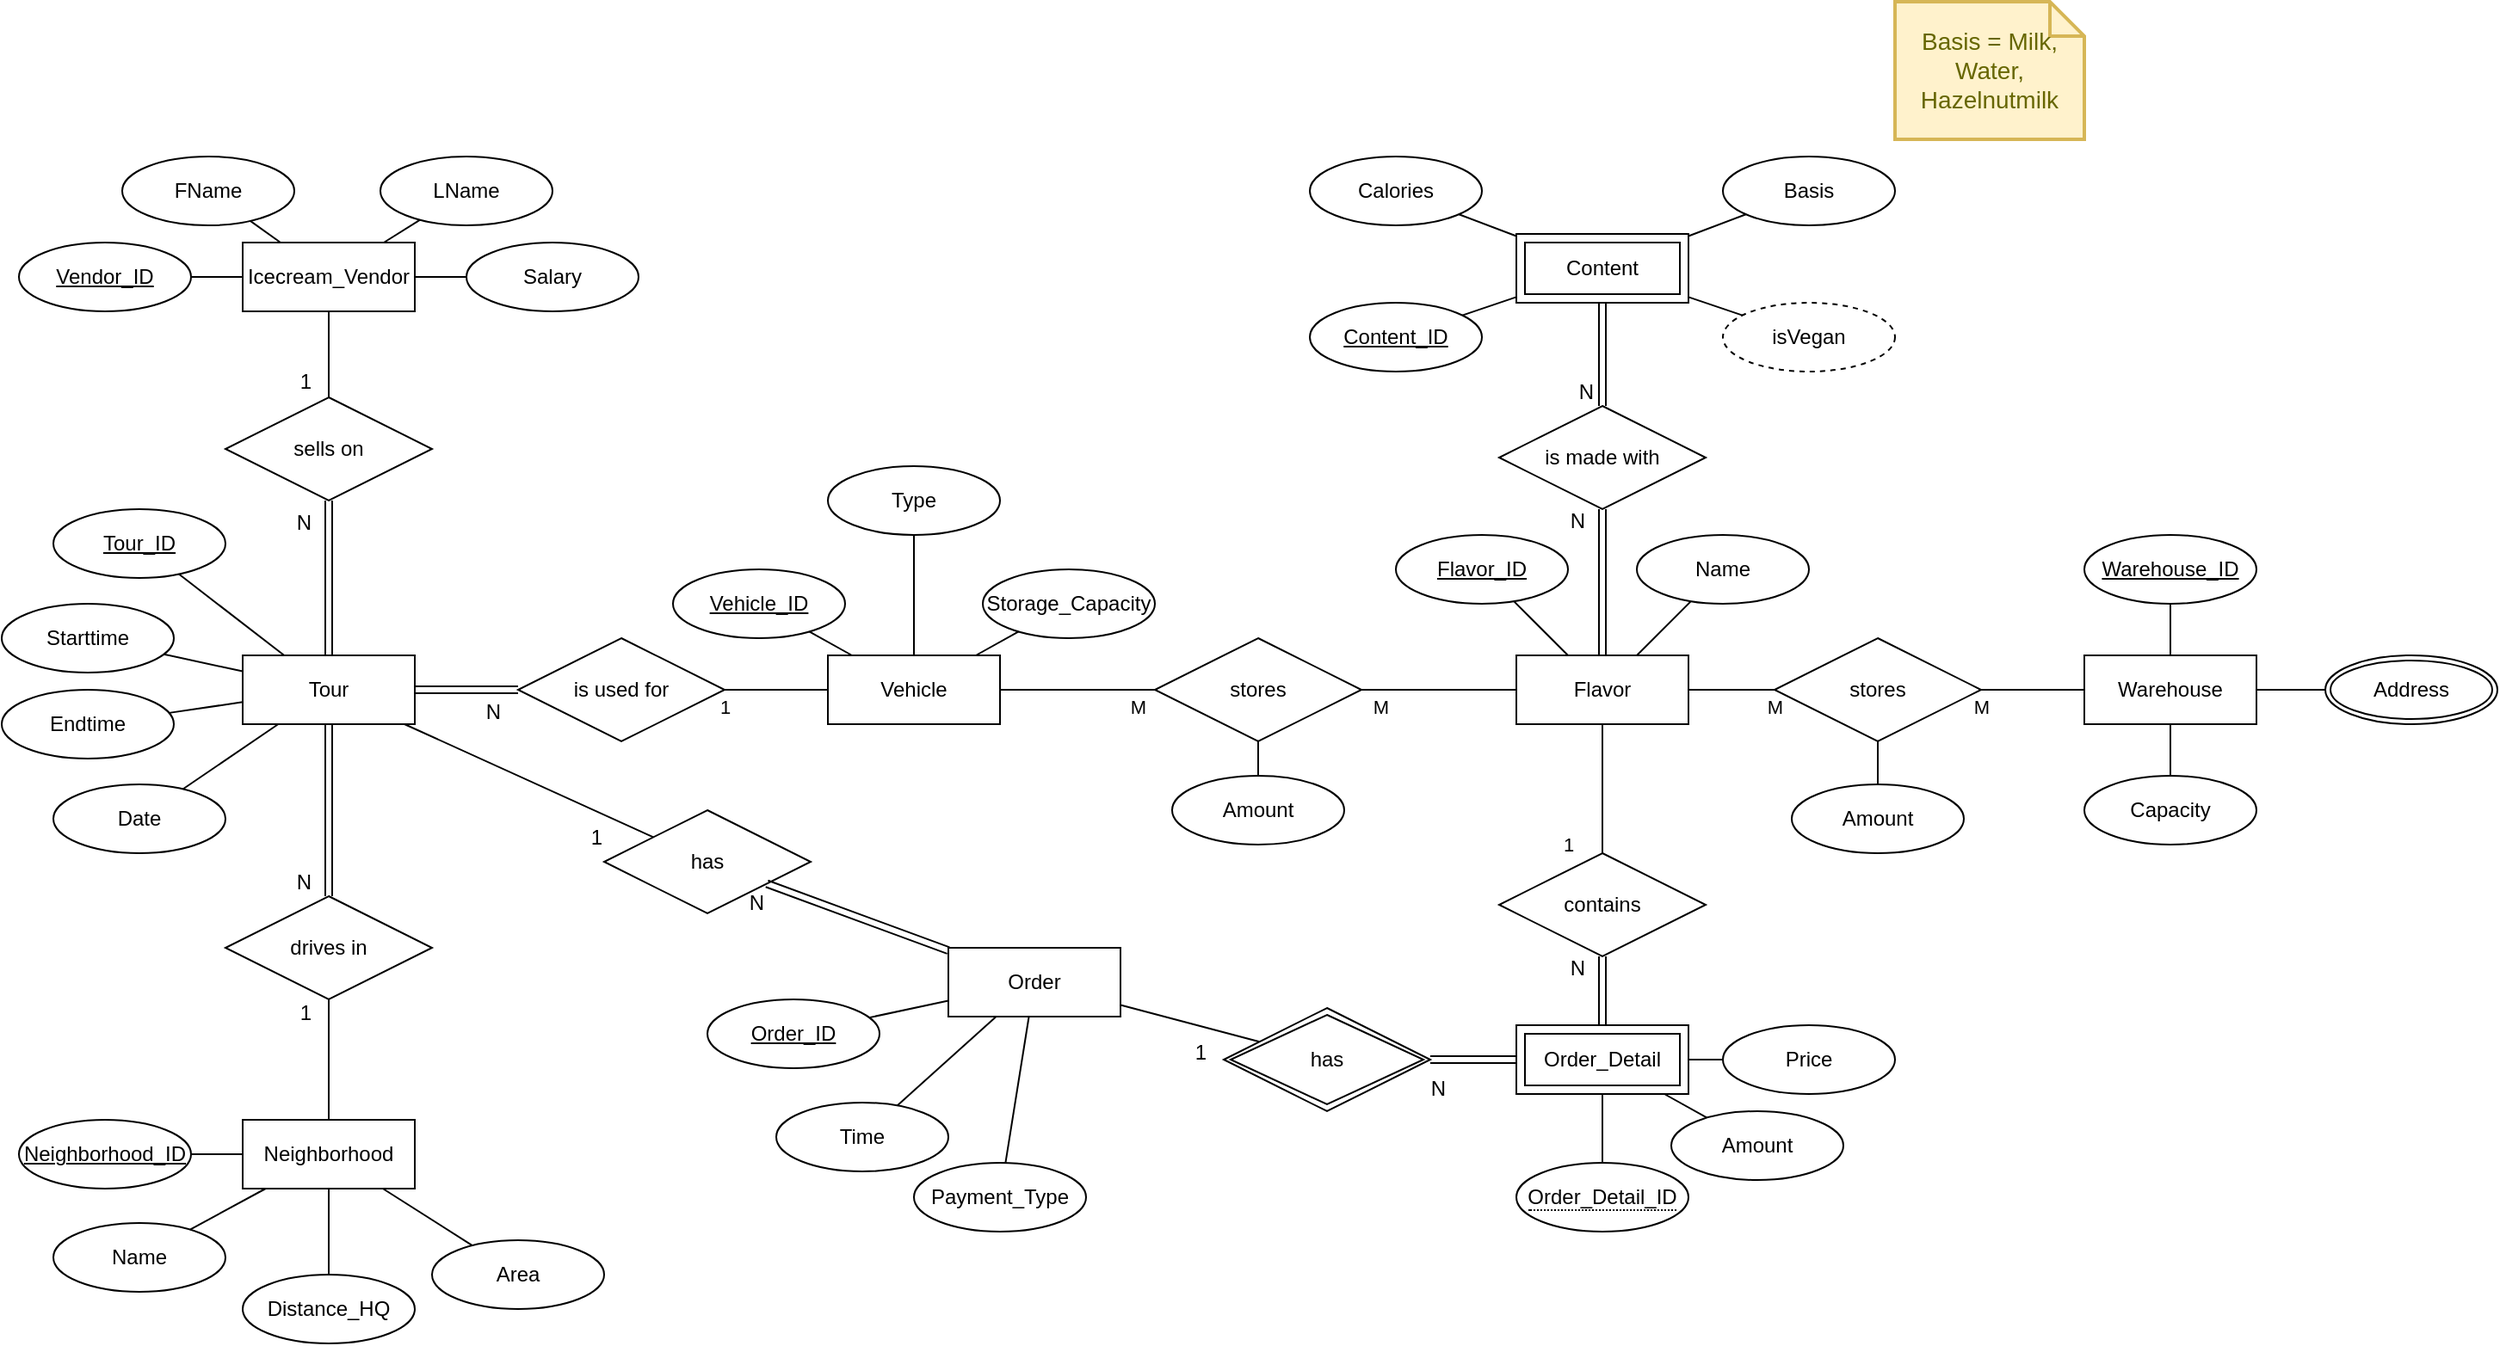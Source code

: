 <mxfile version="20.8.20" type="device"><diagram id="R2lEEEUBdFMjLlhIrx00" name="ER-Diagramm"><mxGraphModel dx="1772" dy="1406" grid="1" gridSize="10" guides="1" tooltips="1" connect="1" arrows="1" fold="1" page="0" pageScale="1" pageWidth="850" pageHeight="1100" math="0" shadow="0" extFonts="Permanent Marker^https://fonts.googleapis.com/css?family=Permanent+Marker"><root><mxCell id="0"/><mxCell id="1" parent="0"/><mxCell id="UuH0PtKcsvwwYsYaW5a4-34" style="edgeStyle=none;rounded=0;orthogonalLoop=1;jettySize=auto;html=1;endArrow=none;endFill=0;" parent="1" source="UuH0PtKcsvwwYsYaW5a4-1" target="UuH0PtKcsvwwYsYaW5a4-57" edge="1"><mxGeometry relative="1" as="geometry"><mxPoint x="640" y="200" as="targetPoint"/></mxGeometry></mxCell><mxCell id="QyxY7aML_RFLUZ6kMtfO-58" value="1" style="edgeLabel;html=1;align=center;verticalAlign=middle;resizable=0;points=[];" vertex="1" connectable="0" parent="UuH0PtKcsvwwYsYaW5a4-34"><mxGeometry x="-0.732" y="2" relative="1" as="geometry"><mxPoint x="-52" y="8" as="offset"/></mxGeometry></mxCell><mxCell id="UuH0PtKcsvwwYsYaW5a4-1" value="Vehicle" style="whiteSpace=wrap;html=1;align=center;" parent="1" vertex="1"><mxGeometry x="550" y="190" width="100" height="40" as="geometry"/></mxCell><mxCell id="UuH0PtKcsvwwYsYaW5a4-2" value="Flavor" style="whiteSpace=wrap;html=1;align=center;" parent="1" vertex="1"><mxGeometry x="950" y="190" width="100" height="40" as="geometry"/></mxCell><mxCell id="UuH0PtKcsvwwYsYaW5a4-61" style="edgeStyle=none;rounded=0;orthogonalLoop=1;jettySize=auto;html=1;endArrow=none;endFill=0;" parent="1" source="UuH0PtKcsvwwYsYaW5a4-3" target="UuH0PtKcsvwwYsYaW5a4-51" edge="1"><mxGeometry relative="1" as="geometry"/></mxCell><mxCell id="UuH0PtKcsvwwYsYaW5a4-3" value="Icecream_Vendor" style="whiteSpace=wrap;html=1;align=center;" parent="1" vertex="1"><mxGeometry x="210" y="-50" width="100" height="40" as="geometry"/></mxCell><mxCell id="UuH0PtKcsvwwYsYaW5a4-9" value="Neighborhood" style="whiteSpace=wrap;html=1;align=center;" parent="1" vertex="1"><mxGeometry x="210" y="460" width="100" height="40" as="geometry"/></mxCell><mxCell id="UuH0PtKcsvwwYsYaW5a4-10" value="&lt;u&gt;Neighborhood_ID&lt;/u&gt;" style="ellipse;whiteSpace=wrap;html=1;align=center;" parent="1" vertex="1"><mxGeometry x="80" y="460" width="100" height="40" as="geometry"/></mxCell><mxCell id="UuH0PtKcsvwwYsYaW5a4-16" value="Warehouse" style="whiteSpace=wrap;html=1;align=center;" parent="1" vertex="1"><mxGeometry x="1280" y="190" width="100" height="40" as="geometry"/></mxCell><mxCell id="UuH0PtKcsvwwYsYaW5a4-22" style="edgeStyle=none;rounded=0;orthogonalLoop=1;jettySize=auto;html=1;endArrow=none;endFill=0;" parent="1" source="UuH0PtKcsvwwYsYaW5a4-18" target="UuH0PtKcsvwwYsYaW5a4-2" edge="1"><mxGeometry relative="1" as="geometry"/></mxCell><mxCell id="QyxY7aML_RFLUZ6kMtfO-62" value="M" style="edgeLabel;html=1;align=center;verticalAlign=middle;resizable=0;points=[];" vertex="1" connectable="0" parent="UuH0PtKcsvwwYsYaW5a4-22"><mxGeometry x="0.488" y="-1" relative="1" as="geometry"><mxPoint x="37" y="11" as="offset"/></mxGeometry></mxCell><mxCell id="UuH0PtKcsvwwYsYaW5a4-23" style="edgeStyle=none;rounded=0;orthogonalLoop=1;jettySize=auto;html=1;endArrow=none;endFill=0;" parent="1" source="UuH0PtKcsvwwYsYaW5a4-18" target="UuH0PtKcsvwwYsYaW5a4-16" edge="1"><mxGeometry relative="1" as="geometry"/></mxCell><mxCell id="QyxY7aML_RFLUZ6kMtfO-63" value="M" style="edgeLabel;html=1;align=center;verticalAlign=middle;resizable=0;points=[];" vertex="1" connectable="0" parent="UuH0PtKcsvwwYsYaW5a4-23"><mxGeometry x="0.572" y="-1" relative="1" as="geometry"><mxPoint x="-47" y="9" as="offset"/></mxGeometry></mxCell><mxCell id="UuH0PtKcsvwwYsYaW5a4-18" value="stores" style="shape=rhombus;perimeter=rhombusPerimeter;whiteSpace=wrap;html=1;align=center;" parent="1" vertex="1"><mxGeometry x="1100" y="180" width="120" height="60" as="geometry"/></mxCell><mxCell id="UuH0PtKcsvwwYsYaW5a4-44" style="edgeStyle=none;rounded=0;orthogonalLoop=1;jettySize=auto;html=1;endArrow=none;endFill=0;" parent="1" source="UuH0PtKcsvwwYsYaW5a4-1" target="UuH0PtKcsvwwYsYaW5a4-59" edge="1"><mxGeometry relative="1" as="geometry"><mxPoint x="753.846" y="100" as="sourcePoint"/></mxGeometry></mxCell><mxCell id="QyxY7aML_RFLUZ6kMtfO-64" value="M" style="edgeLabel;html=1;align=center;verticalAlign=middle;resizable=0;points=[];" vertex="1" connectable="0" parent="UuH0PtKcsvwwYsYaW5a4-44"><mxGeometry x="-0.558" y="-1" relative="1" as="geometry"><mxPoint x="60" y="9" as="offset"/></mxGeometry></mxCell><mxCell id="UuH0PtKcsvwwYsYaW5a4-40" style="edgeStyle=none;rounded=0;orthogonalLoop=1;jettySize=auto;html=1;endArrow=none;endFill=0;" parent="1" source="UuH0PtKcsvwwYsYaW5a4-59" target="UuH0PtKcsvwwYsYaW5a4-2" edge="1"><mxGeometry relative="1" as="geometry"><mxPoint x="1000" y="210" as="sourcePoint"/></mxGeometry></mxCell><mxCell id="QyxY7aML_RFLUZ6kMtfO-65" value="M" style="edgeLabel;html=1;align=center;verticalAlign=middle;resizable=0;points=[];" vertex="1" connectable="0" parent="UuH0PtKcsvwwYsYaW5a4-40"><mxGeometry x="0.531" y="-1" relative="1" as="geometry"><mxPoint x="-58" y="9" as="offset"/></mxGeometry></mxCell><mxCell id="UuH0PtKcsvwwYsYaW5a4-39" style="edgeStyle=none;rounded=0;orthogonalLoop=1;jettySize=auto;html=1;exitX=0.75;exitY=1;exitDx=0;exitDy=0;endArrow=none;endFill=0;" parent="1" edge="1"><mxGeometry relative="1" as="geometry"><mxPoint x="845" y="320" as="sourcePoint"/><mxPoint x="845" y="320" as="targetPoint"/></mxGeometry></mxCell><mxCell id="UuH0PtKcsvwwYsYaW5a4-43" style="edgeStyle=none;rounded=0;orthogonalLoop=1;jettySize=auto;html=1;endArrow=none;endFill=0;" parent="1" edge="1"><mxGeometry relative="1" as="geometry"><mxPoint x="920" y="220" as="sourcePoint"/></mxGeometry></mxCell><mxCell id="UuH0PtKcsvwwYsYaW5a4-48" style="edgeStyle=none;rounded=0;orthogonalLoop=1;jettySize=auto;html=1;endArrow=none;endFill=0;" parent="1" source="UuH0PtKcsvwwYsYaW5a4-45" target="UuH0PtKcsvwwYsYaW5a4-49" edge="1"><mxGeometry relative="1" as="geometry"><mxPoint x="281.993" y="229.004" as="targetPoint"/></mxGeometry></mxCell><mxCell id="UuH0PtKcsvwwYsYaW5a4-45" value="Endtime" style="ellipse;whiteSpace=wrap;html=1;align=center;" parent="1" vertex="1"><mxGeometry x="70" y="210" width="100" height="40" as="geometry"/></mxCell><mxCell id="UuH0PtKcsvwwYsYaW5a4-47" style="edgeStyle=none;rounded=0;orthogonalLoop=1;jettySize=auto;html=1;endArrow=none;endFill=0;" parent="1" source="UuH0PtKcsvwwYsYaW5a4-46" target="UuH0PtKcsvwwYsYaW5a4-49" edge="1"><mxGeometry relative="1" as="geometry"><mxPoint x="232.482" y="226.241" as="targetPoint"/></mxGeometry></mxCell><mxCell id="UuH0PtKcsvwwYsYaW5a4-46" value="Starttime" style="ellipse;whiteSpace=wrap;html=1;align=center;" parent="1" vertex="1"><mxGeometry x="70" y="160" width="100" height="40" as="geometry"/></mxCell><mxCell id="UuH0PtKcsvwwYsYaW5a4-49" value="Tour" style="whiteSpace=wrap;html=1;align=center;" parent="1" vertex="1"><mxGeometry x="210" y="190" width="100" height="40" as="geometry"/></mxCell><mxCell id="UuH0PtKcsvwwYsYaW5a4-62" style="edgeStyle=none;rounded=0;orthogonalLoop=1;jettySize=auto;html=1;endArrow=none;endFill=0;" parent="1" source="UuH0PtKcsvwwYsYaW5a4-50" target="UuH0PtKcsvwwYsYaW5a4-3" edge="1"><mxGeometry relative="1" as="geometry"/></mxCell><mxCell id="UuH0PtKcsvwwYsYaW5a4-50" value="FName" style="ellipse;whiteSpace=wrap;html=1;align=center;" parent="1" vertex="1"><mxGeometry x="140" y="-100" width="100" height="40" as="geometry"/></mxCell><mxCell id="UuH0PtKcsvwwYsYaW5a4-51" value="LName" style="ellipse;whiteSpace=wrap;html=1;align=center;" parent="1" vertex="1"><mxGeometry x="290" y="-100" width="100" height="40" as="geometry"/></mxCell><mxCell id="UuH0PtKcsvwwYsYaW5a4-52" value="sells on" style="shape=rhombus;perimeter=rhombusPerimeter;whiteSpace=wrap;html=1;align=center;" parent="1" vertex="1"><mxGeometry x="200" y="40" width="120" height="60" as="geometry"/></mxCell><mxCell id="UuH0PtKcsvwwYsYaW5a4-55" value="drives in" style="shape=rhombus;perimeter=rhombusPerimeter;whiteSpace=wrap;html=1;align=center;" parent="1" vertex="1"><mxGeometry x="200" y="330" width="120" height="60" as="geometry"/></mxCell><mxCell id="UuH0PtKcsvwwYsYaW5a4-57" value="is used for" style="shape=rhombus;perimeter=rhombusPerimeter;whiteSpace=wrap;html=1;align=center;" parent="1" vertex="1"><mxGeometry x="370" y="180" width="120" height="60" as="geometry"/></mxCell><mxCell id="UuH0PtKcsvwwYsYaW5a4-87" style="edgeStyle=none;rounded=0;orthogonalLoop=1;jettySize=auto;html=1;endArrow=none;endFill=0;" parent="1" source="UuH0PtKcsvwwYsYaW5a4-59" target="QyxY7aML_RFLUZ6kMtfO-141" edge="1"><mxGeometry relative="1" as="geometry"><mxPoint x="800" y="150" as="targetPoint"/></mxGeometry></mxCell><mxCell id="UuH0PtKcsvwwYsYaW5a4-59" value="stores" style="shape=rhombus;perimeter=rhombusPerimeter;whiteSpace=wrap;html=1;align=center;" parent="1" vertex="1"><mxGeometry x="740" y="180" width="120" height="60" as="geometry"/></mxCell><mxCell id="UuH0PtKcsvwwYsYaW5a4-84" value="" style="edgeStyle=none;rounded=0;orthogonalLoop=1;jettySize=auto;html=1;endArrow=none;endFill=0;" parent="1" edge="1"><mxGeometry relative="1" as="geometry"><mxPoint x="1130" y="150" as="targetPoint"/></mxGeometry></mxCell><mxCell id="UuH0PtKcsvwwYsYaW5a4-75" style="edgeStyle=none;rounded=0;orthogonalLoop=1;jettySize=auto;html=1;exitX=0.5;exitY=0;exitDx=0;exitDy=0;endArrow=none;endFill=0;" parent="1" source="UuH0PtKcsvwwYsYaW5a4-1" target="UuH0PtKcsvwwYsYaW5a4-1" edge="1"><mxGeometry relative="1" as="geometry"/></mxCell><mxCell id="UuH0PtKcsvwwYsYaW5a4-78" value="Order" style="whiteSpace=wrap;html=1;align=center;" parent="1" vertex="1"><mxGeometry x="620" y="360" width="100" height="40" as="geometry"/></mxCell><mxCell id="UuH0PtKcsvwwYsYaW5a4-99" style="edgeStyle=none;rounded=0;orthogonalLoop=1;jettySize=auto;html=1;endArrow=none;endFill=0;" parent="1" source="UuH0PtKcsvwwYsYaW5a4-98" target="UuH0PtKcsvwwYsYaW5a4-2" edge="1"><mxGeometry relative="1" as="geometry"/></mxCell><mxCell id="QyxY7aML_RFLUZ6kMtfO-69" value="1" style="edgeLabel;html=1;align=center;verticalAlign=middle;resizable=0;points=[];" vertex="1" connectable="0" parent="UuH0PtKcsvwwYsYaW5a4-99"><mxGeometry x="0.412" y="-1" relative="1" as="geometry"><mxPoint x="-21" y="48" as="offset"/></mxGeometry></mxCell><mxCell id="UuH0PtKcsvwwYsYaW5a4-104" style="edgeStyle=none;rounded=0;orthogonalLoop=1;jettySize=auto;html=1;endArrow=none;endFill=0;" parent="1" source="QyxY7aML_RFLUZ6kMtfO-124" target="QyxY7aML_RFLUZ6kMtfO-157" edge="1"><mxGeometry relative="1" as="geometry"><mxPoint x="1000" y="400" as="sourcePoint"/><mxPoint x="1000" y="480" as="targetPoint"/></mxGeometry></mxCell><mxCell id="UuH0PtKcsvwwYsYaW5a4-98" value="contains" style="shape=rhombus;perimeter=rhombusPerimeter;whiteSpace=wrap;html=1;align=center;" parent="1" vertex="1"><mxGeometry x="940" y="305" width="120" height="60" as="geometry"/></mxCell><mxCell id="UuH0PtKcsvwwYsYaW5a4-105" value="has" style="shape=rhombus;perimeter=rhombusPerimeter;whiteSpace=wrap;html=1;align=center;" parent="1" vertex="1"><mxGeometry x="420" y="280" width="120" height="60" as="geometry"/></mxCell><mxCell id="UuH0PtKcsvwwYsYaW5a4-112" style="edgeStyle=none;rounded=0;orthogonalLoop=1;jettySize=auto;html=1;endArrow=none;endFill=0;" parent="1" source="QyxY7aML_RFLUZ6kMtfO-124" target="UuH0PtKcsvwwYsYaW5a4-113" edge="1"><mxGeometry relative="1" as="geometry"><mxPoint x="1130" y="418.462" as="targetPoint"/><mxPoint x="1050" y="397.525" as="sourcePoint"/></mxGeometry></mxCell><mxCell id="UuH0PtKcsvwwYsYaW5a4-113" value="Price" style="ellipse;whiteSpace=wrap;html=1;align=center;" parent="1" vertex="1"><mxGeometry x="1070" y="405" width="100" height="40" as="geometry"/></mxCell><mxCell id="QyxY7aML_RFLUZ6kMtfO-1" value="Time" style="ellipse;whiteSpace=wrap;html=1;align=center;" vertex="1" parent="1"><mxGeometry x="520" y="450" width="100" height="40" as="geometry"/></mxCell><mxCell id="QyxY7aML_RFLUZ6kMtfO-3" value="" style="edgeStyle=none;rounded=0;orthogonalLoop=1;jettySize=auto;html=1;endArrow=none;endFill=0;" edge="1" parent="1" source="UuH0PtKcsvwwYsYaW5a4-78" target="QyxY7aML_RFLUZ6kMtfO-1"><mxGeometry relative="1" as="geometry"><mxPoint x="592" y="462" as="targetPoint"/><mxPoint x="656" y="410" as="sourcePoint"/></mxGeometry></mxCell><mxCell id="QyxY7aML_RFLUZ6kMtfO-4" value="Vendor_ID" style="ellipse;whiteSpace=wrap;html=1;align=center;fontStyle=4" vertex="1" parent="1"><mxGeometry x="80" y="-50" width="100" height="40" as="geometry"/></mxCell><mxCell id="QyxY7aML_RFLUZ6kMtfO-7" style="edgeStyle=none;rounded=0;orthogonalLoop=1;jettySize=auto;html=1;endArrow=none;endFill=0;" edge="1" parent="1" source="QyxY7aML_RFLUZ6kMtfO-4" target="UuH0PtKcsvwwYsYaW5a4-3"><mxGeometry relative="1" as="geometry"><mxPoint x="99" y="-36" as="sourcePoint"/><mxPoint x="220" y="-25" as="targetPoint"/></mxGeometry></mxCell><mxCell id="QyxY7aML_RFLUZ6kMtfO-12" value="Salary" style="ellipse;whiteSpace=wrap;html=1;align=center;" vertex="1" parent="1"><mxGeometry x="340" y="-50" width="100" height="40" as="geometry"/></mxCell><mxCell id="QyxY7aML_RFLUZ6kMtfO-14" style="edgeStyle=none;rounded=0;orthogonalLoop=1;jettySize=auto;html=1;endArrow=none;endFill=0;" edge="1" parent="1" source="UuH0PtKcsvwwYsYaW5a4-3" target="QyxY7aML_RFLUZ6kMtfO-12"><mxGeometry relative="1" as="geometry"><mxPoint x="270" y="-40" as="sourcePoint"/><mxPoint x="270" y="-110" as="targetPoint"/></mxGeometry></mxCell><mxCell id="QyxY7aML_RFLUZ6kMtfO-30" value="Date" style="ellipse;whiteSpace=wrap;html=1;align=center;" vertex="1" parent="1"><mxGeometry x="100" y="265" width="100" height="40" as="geometry"/></mxCell><mxCell id="QyxY7aML_RFLUZ6kMtfO-31" style="edgeStyle=none;rounded=0;orthogonalLoop=1;jettySize=auto;html=1;endArrow=none;endFill=0;" edge="1" parent="1" source="QyxY7aML_RFLUZ6kMtfO-30" target="UuH0PtKcsvwwYsYaW5a4-49"><mxGeometry relative="1" as="geometry"><mxPoint x="220" y="224" as="targetPoint"/><mxPoint x="189" y="226" as="sourcePoint"/></mxGeometry></mxCell><mxCell id="QyxY7aML_RFLUZ6kMtfO-34" value="Tour_ID" style="ellipse;whiteSpace=wrap;html=1;align=center;fontStyle=4" vertex="1" parent="1"><mxGeometry x="100" y="105" width="100" height="40" as="geometry"/></mxCell><mxCell id="QyxY7aML_RFLUZ6kMtfO-35" style="edgeStyle=none;rounded=0;orthogonalLoop=1;jettySize=auto;html=1;endArrow=none;endFill=0;" edge="1" parent="1" source="QyxY7aML_RFLUZ6kMtfO-34" target="UuH0PtKcsvwwYsYaW5a4-49"><mxGeometry relative="1" as="geometry"><mxPoint x="220" y="239" as="targetPoint"/><mxPoint x="176" y="256" as="sourcePoint"/></mxGeometry></mxCell><mxCell id="QyxY7aML_RFLUZ6kMtfO-39" style="edgeStyle=none;rounded=0;orthogonalLoop=1;jettySize=auto;html=1;endArrow=none;endFill=0;" edge="1" parent="1" source="UuH0PtKcsvwwYsYaW5a4-10" target="UuH0PtKcsvwwYsYaW5a4-9"><mxGeometry relative="1" as="geometry"><mxPoint x="250" y="240" as="targetPoint"/><mxPoint x="189" y="301" as="sourcePoint"/></mxGeometry></mxCell><mxCell id="QyxY7aML_RFLUZ6kMtfO-45" value="Distance_HQ" style="ellipse;whiteSpace=wrap;html=1;align=center;" vertex="1" parent="1"><mxGeometry x="210" y="550" width="100" height="40" as="geometry"/></mxCell><mxCell id="QyxY7aML_RFLUZ6kMtfO-46" style="edgeStyle=none;rounded=0;orthogonalLoop=1;jettySize=auto;html=1;endArrow=none;endFill=0;" edge="1" parent="1" source="QyxY7aML_RFLUZ6kMtfO-45" target="UuH0PtKcsvwwYsYaW5a4-9"><mxGeometry relative="1" as="geometry"><mxPoint x="230" y="510" as="targetPoint"/><mxPoint x="181" y="534" as="sourcePoint"/></mxGeometry></mxCell><mxCell id="QyxY7aML_RFLUZ6kMtfO-49" value="Name" style="ellipse;whiteSpace=wrap;html=1;align=center;" vertex="1" parent="1"><mxGeometry x="100" y="520" width="100" height="40" as="geometry"/></mxCell><mxCell id="QyxY7aML_RFLUZ6kMtfO-50" style="edgeStyle=none;rounded=0;orthogonalLoop=1;jettySize=auto;html=1;endArrow=none;endFill=0;" edge="1" parent="1" source="QyxY7aML_RFLUZ6kMtfO-49" target="UuH0PtKcsvwwYsYaW5a4-9"><mxGeometry relative="1" as="geometry"><mxPoint x="298" y="510" as="targetPoint"/><mxPoint x="356" y="552" as="sourcePoint"/></mxGeometry></mxCell><mxCell id="QyxY7aML_RFLUZ6kMtfO-51" value="Area" style="ellipse;whiteSpace=wrap;html=1;align=center;" vertex="1" parent="1"><mxGeometry x="320" y="530" width="100" height="40" as="geometry"/></mxCell><mxCell id="QyxY7aML_RFLUZ6kMtfO-52" style="edgeStyle=none;rounded=0;orthogonalLoop=1;jettySize=auto;html=1;endArrow=none;endFill=0;" edge="1" parent="1" source="QyxY7aML_RFLUZ6kMtfO-51" target="UuH0PtKcsvwwYsYaW5a4-9"><mxGeometry relative="1" as="geometry"><mxPoint x="233" y="510" as="targetPoint"/><mxPoint x="189" y="534" as="sourcePoint"/></mxGeometry></mxCell><mxCell id="QyxY7aML_RFLUZ6kMtfO-118" value="is made with" style="shape=rhombus;perimeter=rhombusPerimeter;whiteSpace=wrap;html=1;align=center;" vertex="1" parent="1"><mxGeometry x="940" y="45" width="120" height="60" as="geometry"/></mxCell><mxCell id="QyxY7aML_RFLUZ6kMtfO-123" value="Content" style="shape=ext;margin=3;double=1;whiteSpace=wrap;html=1;align=center;" vertex="1" parent="1"><mxGeometry x="950" y="-55" width="100" height="40" as="geometry"/></mxCell><mxCell id="QyxY7aML_RFLUZ6kMtfO-124" value="Order_Detail" style="shape=ext;margin=3;double=1;whiteSpace=wrap;html=1;align=center;" vertex="1" parent="1"><mxGeometry x="950" y="405" width="100" height="40" as="geometry"/></mxCell><mxCell id="QyxY7aML_RFLUZ6kMtfO-125" value="" style="shape=link;html=1;rounded=0;" edge="1" parent="1" source="QyxY7aML_RFLUZ6kMtfO-127" target="QyxY7aML_RFLUZ6kMtfO-124"><mxGeometry relative="1" as="geometry"><mxPoint x="900" y="380" as="sourcePoint"/><mxPoint x="860" y="560" as="targetPoint"/></mxGeometry></mxCell><mxCell id="QyxY7aML_RFLUZ6kMtfO-126" value="N" style="resizable=0;html=1;align=right;verticalAlign=bottom;" connectable="0" vertex="1" parent="QyxY7aML_RFLUZ6kMtfO-125"><mxGeometry x="1" relative="1" as="geometry"><mxPoint x="-41" y="25" as="offset"/></mxGeometry></mxCell><mxCell id="QyxY7aML_RFLUZ6kMtfO-127" value="has" style="shape=rhombus;double=1;perimeter=rhombusPerimeter;whiteSpace=wrap;html=1;align=center;" vertex="1" parent="1"><mxGeometry x="780" y="395" width="120" height="60" as="geometry"/></mxCell><mxCell id="QyxY7aML_RFLUZ6kMtfO-129" value="Order_ID" style="ellipse;whiteSpace=wrap;html=1;align=center;fontStyle=4" vertex="1" parent="1"><mxGeometry x="480" y="390" width="100" height="40" as="geometry"/></mxCell><mxCell id="QyxY7aML_RFLUZ6kMtfO-130" value="" style="edgeStyle=none;rounded=0;orthogonalLoop=1;jettySize=auto;html=1;endArrow=none;endFill=0;" edge="1" parent="1" source="UuH0PtKcsvwwYsYaW5a4-78" target="QyxY7aML_RFLUZ6kMtfO-129"><mxGeometry relative="1" as="geometry"><mxPoint x="628" y="510" as="targetPoint"/><mxPoint x="671" y="410" as="sourcePoint"/></mxGeometry></mxCell><mxCell id="QyxY7aML_RFLUZ6kMtfO-131" value="Payment_Type" style="ellipse;whiteSpace=wrap;html=1;align=center;" vertex="1" parent="1"><mxGeometry x="600" y="485" width="100" height="40" as="geometry"/></mxCell><mxCell id="QyxY7aML_RFLUZ6kMtfO-132" value="" style="edgeStyle=none;rounded=0;orthogonalLoop=1;jettySize=auto;html=1;endArrow=none;endFill=0;" edge="1" parent="1" source="UuH0PtKcsvwwYsYaW5a4-78" target="QyxY7aML_RFLUZ6kMtfO-131"><mxGeometry relative="1" as="geometry"><mxPoint x="600" y="462" as="targetPoint"/><mxPoint x="658" y="410" as="sourcePoint"/></mxGeometry></mxCell><mxCell id="QyxY7aML_RFLUZ6kMtfO-133" value="Vehicle_ID" style="ellipse;whiteSpace=wrap;html=1;align=center;fontStyle=4" vertex="1" parent="1"><mxGeometry x="460" y="140" width="100" height="40" as="geometry"/></mxCell><mxCell id="QyxY7aML_RFLUZ6kMtfO-135" value="" style="edgeStyle=none;rounded=0;orthogonalLoop=1;jettySize=auto;html=1;endArrow=none;endFill=0;" edge="1" parent="1" source="UuH0PtKcsvwwYsYaW5a4-1" target="QyxY7aML_RFLUZ6kMtfO-133"><mxGeometry relative="1" as="geometry"><mxPoint x="584" y="411" as="targetPoint"/><mxPoint x="630" y="401" as="sourcePoint"/></mxGeometry></mxCell><mxCell id="QyxY7aML_RFLUZ6kMtfO-136" value="Type" style="ellipse;whiteSpace=wrap;html=1;align=center;" vertex="1" parent="1"><mxGeometry x="550" y="80" width="100" height="40" as="geometry"/></mxCell><mxCell id="QyxY7aML_RFLUZ6kMtfO-137" value="" style="edgeStyle=none;rounded=0;orthogonalLoop=1;jettySize=auto;html=1;endArrow=none;endFill=0;" edge="1" parent="1" source="UuH0PtKcsvwwYsYaW5a4-1" target="QyxY7aML_RFLUZ6kMtfO-136"><mxGeometry relative="1" as="geometry"><mxPoint x="541" y="166" as="targetPoint"/><mxPoint x="620" y="200" as="sourcePoint"/></mxGeometry></mxCell><mxCell id="QyxY7aML_RFLUZ6kMtfO-138" value="Storage_Capacity" style="ellipse;whiteSpace=wrap;html=1;align=center;" vertex="1" parent="1"><mxGeometry x="640" y="140" width="100" height="40" as="geometry"/></mxCell><mxCell id="QyxY7aML_RFLUZ6kMtfO-139" value="" style="edgeStyle=none;rounded=0;orthogonalLoop=1;jettySize=auto;html=1;endArrow=none;endFill=0;" edge="1" parent="1" source="UuH0PtKcsvwwYsYaW5a4-1" target="QyxY7aML_RFLUZ6kMtfO-138"><mxGeometry relative="1" as="geometry"><mxPoint x="582" y="109" as="targetPoint"/><mxPoint x="638" y="200" as="sourcePoint"/></mxGeometry></mxCell><mxCell id="QyxY7aML_RFLUZ6kMtfO-141" value="Amount" style="ellipse;whiteSpace=wrap;html=1;align=center;" vertex="1" parent="1"><mxGeometry x="750" y="260" width="100" height="40" as="geometry"/></mxCell><mxCell id="QyxY7aML_RFLUZ6kMtfO-142" value="Flavor_ID" style="ellipse;whiteSpace=wrap;html=1;align=center;fontStyle=4" vertex="1" parent="1"><mxGeometry x="880" y="120" width="100" height="40" as="geometry"/></mxCell><mxCell id="QyxY7aML_RFLUZ6kMtfO-143" style="edgeStyle=none;rounded=0;orthogonalLoop=1;jettySize=auto;html=1;endArrow=none;endFill=0;" edge="1" parent="1" source="UuH0PtKcsvwwYsYaW5a4-2" target="QyxY7aML_RFLUZ6kMtfO-142"><mxGeometry relative="1" as="geometry"><mxPoint x="810" y="150" as="targetPoint"/><mxPoint x="810" y="190" as="sourcePoint"/></mxGeometry></mxCell><mxCell id="QyxY7aML_RFLUZ6kMtfO-144" value="Name" style="ellipse;whiteSpace=wrap;html=1;align=center;" vertex="1" parent="1"><mxGeometry x="1020" y="120" width="100" height="40" as="geometry"/></mxCell><mxCell id="QyxY7aML_RFLUZ6kMtfO-145" style="edgeStyle=none;rounded=0;orthogonalLoop=1;jettySize=auto;html=1;endArrow=none;endFill=0;" edge="1" parent="1" source="UuH0PtKcsvwwYsYaW5a4-2" target="QyxY7aML_RFLUZ6kMtfO-144"><mxGeometry relative="1" as="geometry"><mxPoint x="943" y="168" as="targetPoint"/><mxPoint x="984" y="200" as="sourcePoint"/></mxGeometry></mxCell><mxCell id="QyxY7aML_RFLUZ6kMtfO-149" value="Calories" style="ellipse;whiteSpace=wrap;html=1;align=center;" vertex="1" parent="1"><mxGeometry x="830" y="-100" width="100" height="40" as="geometry"/></mxCell><mxCell id="QyxY7aML_RFLUZ6kMtfO-150" style="edgeStyle=none;rounded=0;orthogonalLoop=1;jettySize=auto;html=1;endArrow=none;endFill=0;" edge="1" parent="1" source="QyxY7aML_RFLUZ6kMtfO-149" target="QyxY7aML_RFLUZ6kMtfO-123"><mxGeometry relative="1" as="geometry"><mxPoint x="939" y="-2" as="sourcePoint"/><mxPoint x="960" y="-9" as="targetPoint"/></mxGeometry></mxCell><mxCell id="QyxY7aML_RFLUZ6kMtfO-151" value="Basis" style="ellipse;whiteSpace=wrap;html=1;align=center;" vertex="1" parent="1"><mxGeometry x="1070" y="-100" width="100" height="40" as="geometry"/></mxCell><mxCell id="QyxY7aML_RFLUZ6kMtfO-152" style="edgeStyle=none;rounded=0;orthogonalLoop=1;jettySize=auto;html=1;endArrow=none;endFill=0;" edge="1" parent="1" source="QyxY7aML_RFLUZ6kMtfO-151" target="QyxY7aML_RFLUZ6kMtfO-123"><mxGeometry relative="1" as="geometry"><mxPoint x="935" y="-41" as="sourcePoint"/><mxPoint x="960" y="-35" as="targetPoint"/></mxGeometry></mxCell><mxCell id="QyxY7aML_RFLUZ6kMtfO-153" value="Basis = Milk, Water, Hazelnutmilk" style="shape=note;strokeWidth=2;fontSize=14;size=20;whiteSpace=wrap;html=1;fillColor=#fff2cc;strokeColor=#d6b656;fontColor=#666600;" vertex="1" parent="1"><mxGeometry x="1170" y="-190" width="110.0" height="80" as="geometry"/></mxCell><mxCell id="QyxY7aML_RFLUZ6kMtfO-157" value="Amount" style="ellipse;whiteSpace=wrap;html=1;align=center;" vertex="1" parent="1"><mxGeometry x="1040" y="455" width="100" height="40" as="geometry"/></mxCell><mxCell id="QyxY7aML_RFLUZ6kMtfO-162" value="Amount" style="ellipse;whiteSpace=wrap;html=1;align=center;" vertex="1" parent="1"><mxGeometry x="1110" y="265" width="100" height="40" as="geometry"/></mxCell><mxCell id="QyxY7aML_RFLUZ6kMtfO-163" style="edgeStyle=none;rounded=0;orthogonalLoop=1;jettySize=auto;html=1;endArrow=none;endFill=0;" edge="1" parent="1" source="UuH0PtKcsvwwYsYaW5a4-18" target="QyxY7aML_RFLUZ6kMtfO-162"><mxGeometry relative="1" as="geometry"><mxPoint x="1360" y="150" as="targetPoint"/><mxPoint x="1173" y="191" as="sourcePoint"/></mxGeometry></mxCell><mxCell id="QyxY7aML_RFLUZ6kMtfO-164" value="Warehouse_ID" style="ellipse;whiteSpace=wrap;html=1;align=center;fontStyle=4" vertex="1" parent="1"><mxGeometry x="1280" y="120" width="100" height="40" as="geometry"/></mxCell><mxCell id="QyxY7aML_RFLUZ6kMtfO-165" style="edgeStyle=none;rounded=0;orthogonalLoop=1;jettySize=auto;html=1;endArrow=none;endFill=0;" edge="1" parent="1" source="UuH0PtKcsvwwYsYaW5a4-16" target="QyxY7aML_RFLUZ6kMtfO-164"><mxGeometry relative="1" as="geometry"><mxPoint x="1193" y="160" as="targetPoint"/><mxPoint x="1179" y="195" as="sourcePoint"/></mxGeometry></mxCell><mxCell id="QyxY7aML_RFLUZ6kMtfO-167" style="edgeStyle=none;rounded=0;orthogonalLoop=1;jettySize=auto;html=1;endArrow=none;endFill=0;" edge="1" parent="1" source="UuH0PtKcsvwwYsYaW5a4-16" target="QyxY7aML_RFLUZ6kMtfO-168"><mxGeometry relative="1" as="geometry"><mxPoint x="1420" y="210" as="targetPoint"/><mxPoint x="1345" y="200" as="sourcePoint"/></mxGeometry></mxCell><mxCell id="QyxY7aML_RFLUZ6kMtfO-168" value="Address" style="ellipse;shape=doubleEllipse;margin=3;whiteSpace=wrap;html=1;align=center;" vertex="1" parent="1"><mxGeometry x="1420" y="190" width="100" height="40" as="geometry"/></mxCell><mxCell id="QyxY7aML_RFLUZ6kMtfO-169" value="Capacity" style="ellipse;whiteSpace=wrap;html=1;align=center;" vertex="1" parent="1"><mxGeometry x="1280" y="260" width="100" height="40" as="geometry"/></mxCell><mxCell id="QyxY7aML_RFLUZ6kMtfO-170" style="edgeStyle=none;rounded=0;orthogonalLoop=1;jettySize=auto;html=1;endArrow=none;endFill=0;" edge="1" parent="1" source="QyxY7aML_RFLUZ6kMtfO-169" target="UuH0PtKcsvwwYsYaW5a4-16"><mxGeometry relative="1" as="geometry"><mxPoint x="1340" y="170" as="targetPoint"/><mxPoint x="1340" y="200" as="sourcePoint"/></mxGeometry></mxCell><mxCell id="QyxY7aML_RFLUZ6kMtfO-173" value="" style="edgeStyle=none;rounded=0;orthogonalLoop=1;jettySize=auto;html=1;endArrow=none;endFill=0;" edge="1" parent="1" source="QyxY7aML_RFLUZ6kMtfO-124" target="QyxY7aML_RFLUZ6kMtfO-184"><mxGeometry relative="1" as="geometry"><mxPoint x="1000" y="490" as="targetPoint"/><mxPoint x="677" y="410" as="sourcePoint"/></mxGeometry></mxCell><mxCell id="QyxY7aML_RFLUZ6kMtfO-174" value="Content_ID" style="ellipse;whiteSpace=wrap;html=1;align=center;fontStyle=4" vertex="1" parent="1"><mxGeometry x="830" y="-15" width="100" height="40" as="geometry"/></mxCell><mxCell id="QyxY7aML_RFLUZ6kMtfO-175" style="edgeStyle=none;rounded=0;orthogonalLoop=1;jettySize=auto;html=1;endArrow=none;endFill=0;" edge="1" parent="1" source="QyxY7aML_RFLUZ6kMtfO-174" target="QyxY7aML_RFLUZ6kMtfO-123"><mxGeometry relative="1" as="geometry"><mxPoint x="936" y="-56" as="sourcePoint"/><mxPoint x="961" y="-45" as="targetPoint"/></mxGeometry></mxCell><mxCell id="QyxY7aML_RFLUZ6kMtfO-176" value="" style="shape=link;html=1;rounded=0;exitX=0.5;exitY=1;exitDx=0;exitDy=0;" edge="1" parent="1" source="UuH0PtKcsvwwYsYaW5a4-49" target="UuH0PtKcsvwwYsYaW5a4-55"><mxGeometry relative="1" as="geometry"><mxPoint x="260" y="410" as="sourcePoint"/><mxPoint x="420" y="410" as="targetPoint"/></mxGeometry></mxCell><mxCell id="QyxY7aML_RFLUZ6kMtfO-177" value="N" style="resizable=0;html=1;align=right;verticalAlign=bottom;" connectable="0" vertex="1" parent="QyxY7aML_RFLUZ6kMtfO-176"><mxGeometry x="1" relative="1" as="geometry"><mxPoint x="-10" as="offset"/></mxGeometry></mxCell><mxCell id="QyxY7aML_RFLUZ6kMtfO-180" value="" style="shape=link;html=1;rounded=0;" edge="1" parent="1" source="UuH0PtKcsvwwYsYaW5a4-49" target="UuH0PtKcsvwwYsYaW5a4-52"><mxGeometry relative="1" as="geometry"><mxPoint x="270" y="240" as="sourcePoint"/><mxPoint x="270" y="340" as="targetPoint"/></mxGeometry></mxCell><mxCell id="QyxY7aML_RFLUZ6kMtfO-181" value="N" style="resizable=0;html=1;align=right;verticalAlign=bottom;" connectable="0" vertex="1" parent="QyxY7aML_RFLUZ6kMtfO-180"><mxGeometry x="1" relative="1" as="geometry"><mxPoint x="-10" y="21" as="offset"/></mxGeometry></mxCell><mxCell id="QyxY7aML_RFLUZ6kMtfO-182" value="" style="shape=link;html=1;rounded=0;" edge="1" parent="1" source="UuH0PtKcsvwwYsYaW5a4-49" target="UuH0PtKcsvwwYsYaW5a4-57"><mxGeometry relative="1" as="geometry"><mxPoint x="310" y="320" as="sourcePoint"/><mxPoint x="360" y="160" as="targetPoint"/></mxGeometry></mxCell><mxCell id="QyxY7aML_RFLUZ6kMtfO-183" value="N" style="resizable=0;html=1;align=right;verticalAlign=bottom;" connectable="0" vertex="1" parent="QyxY7aML_RFLUZ6kMtfO-182"><mxGeometry x="1" relative="1" as="geometry"><mxPoint x="-10" y="21" as="offset"/></mxGeometry></mxCell><mxCell id="QyxY7aML_RFLUZ6kMtfO-184" value="&lt;span style=&quot;border-bottom: 1px dotted&quot;&gt;Order_Detail_ID&lt;/span&gt;" style="ellipse;whiteSpace=wrap;html=1;align=center;" vertex="1" parent="1"><mxGeometry x="950" y="485" width="100" height="40" as="geometry"/></mxCell><mxCell id="QyxY7aML_RFLUZ6kMtfO-187" value="" style="shape=link;html=1;rounded=0;" edge="1" parent="1" source="UuH0PtKcsvwwYsYaW5a4-78" target="UuH0PtKcsvwwYsYaW5a4-105"><mxGeometry relative="1" as="geometry"><mxPoint x="320" y="220" as="sourcePoint"/><mxPoint x="380" y="220" as="targetPoint"/></mxGeometry></mxCell><mxCell id="QyxY7aML_RFLUZ6kMtfO-188" value="N" style="resizable=0;html=1;align=right;verticalAlign=bottom;" connectable="0" vertex="1" parent="QyxY7aML_RFLUZ6kMtfO-187"><mxGeometry x="1" relative="1" as="geometry"><mxPoint x="-1" y="20" as="offset"/></mxGeometry></mxCell><mxCell id="QyxY7aML_RFLUZ6kMtfO-190" style="edgeStyle=none;rounded=0;orthogonalLoop=1;jettySize=auto;html=1;endArrow=none;endFill=0;" edge="1" parent="1" source="QyxY7aML_RFLUZ6kMtfO-191" target="QyxY7aML_RFLUZ6kMtfO-123"><mxGeometry relative="1" as="geometry"><mxPoint x="1095.649" y="5.467" as="sourcePoint"/><mxPoint x="1060" y="-25" as="targetPoint"/></mxGeometry></mxCell><mxCell id="QyxY7aML_RFLUZ6kMtfO-191" value="isVegan" style="ellipse;whiteSpace=wrap;html=1;align=center;dashed=1;" vertex="1" parent="1"><mxGeometry x="1070" y="-15" width="100" height="40" as="geometry"/></mxCell><mxCell id="QyxY7aML_RFLUZ6kMtfO-194" value="" style="endArrow=none;html=1;rounded=0;" edge="1" parent="1" source="UuH0PtKcsvwwYsYaW5a4-3" target="UuH0PtKcsvwwYsYaW5a4-52"><mxGeometry relative="1" as="geometry"><mxPoint x="310" y="420" as="sourcePoint"/><mxPoint x="470" y="420" as="targetPoint"/></mxGeometry></mxCell><mxCell id="QyxY7aML_RFLUZ6kMtfO-195" value="1" style="resizable=0;html=1;align=right;verticalAlign=bottom;" connectable="0" vertex="1" parent="QyxY7aML_RFLUZ6kMtfO-194"><mxGeometry x="1" relative="1" as="geometry"><mxPoint x="-10" y="-1" as="offset"/></mxGeometry></mxCell><mxCell id="QyxY7aML_RFLUZ6kMtfO-196" value="" style="endArrow=none;html=1;rounded=0;" edge="1" parent="1" source="UuH0PtKcsvwwYsYaW5a4-9" target="UuH0PtKcsvwwYsYaW5a4-55"><mxGeometry relative="1" as="geometry"><mxPoint x="300" y="420" as="sourcePoint"/><mxPoint x="460" y="420" as="targetPoint"/></mxGeometry></mxCell><mxCell id="QyxY7aML_RFLUZ6kMtfO-197" value="1" style="resizable=0;html=1;align=right;verticalAlign=bottom;" connectable="0" vertex="1" parent="QyxY7aML_RFLUZ6kMtfO-196"><mxGeometry x="1" relative="1" as="geometry"><mxPoint x="-10" y="16" as="offset"/></mxGeometry></mxCell><mxCell id="QyxY7aML_RFLUZ6kMtfO-198" value="" style="endArrow=none;html=1;rounded=0;" edge="1" parent="1" source="UuH0PtKcsvwwYsYaW5a4-49" target="UuH0PtKcsvwwYsYaW5a4-105"><mxGeometry relative="1" as="geometry"><mxPoint x="300" y="310" as="sourcePoint"/><mxPoint x="460" y="310" as="targetPoint"/></mxGeometry></mxCell><mxCell id="QyxY7aML_RFLUZ6kMtfO-199" value="1" style="resizable=0;html=1;align=right;verticalAlign=bottom;" connectable="0" vertex="1" parent="QyxY7aML_RFLUZ6kMtfO-198"><mxGeometry x="1" relative="1" as="geometry"><mxPoint x="-29" y="9" as="offset"/></mxGeometry></mxCell><mxCell id="QyxY7aML_RFLUZ6kMtfO-200" value="" style="endArrow=none;html=1;rounded=0;" edge="1" parent="1" source="UuH0PtKcsvwwYsYaW5a4-78" target="QyxY7aML_RFLUZ6kMtfO-127"><mxGeometry relative="1" as="geometry"><mxPoint x="314" y="240" as="sourcePoint"/><mxPoint x="459" y="306" as="targetPoint"/></mxGeometry></mxCell><mxCell id="QyxY7aML_RFLUZ6kMtfO-201" value="1" style="resizable=0;html=1;align=right;verticalAlign=bottom;" connectable="0" vertex="1" parent="QyxY7aML_RFLUZ6kMtfO-200"><mxGeometry x="1" relative="1" as="geometry"><mxPoint x="-30" y="15" as="offset"/></mxGeometry></mxCell><mxCell id="QyxY7aML_RFLUZ6kMtfO-202" value="" style="shape=link;html=1;rounded=0;" edge="1" parent="1" source="UuH0PtKcsvwwYsYaW5a4-98" target="QyxY7aML_RFLUZ6kMtfO-124"><mxGeometry relative="1" as="geometry"><mxPoint x="910" y="435" as="sourcePoint"/><mxPoint x="960" y="435" as="targetPoint"/></mxGeometry></mxCell><mxCell id="QyxY7aML_RFLUZ6kMtfO-203" value="N" style="resizable=0;html=1;align=right;verticalAlign=bottom;" connectable="0" vertex="1" parent="QyxY7aML_RFLUZ6kMtfO-202"><mxGeometry x="1" relative="1" as="geometry"><mxPoint x="-10" y="-25" as="offset"/></mxGeometry></mxCell><mxCell id="QyxY7aML_RFLUZ6kMtfO-204" value="" style="shape=link;html=1;rounded=0;" edge="1" parent="1" source="QyxY7aML_RFLUZ6kMtfO-123" target="QyxY7aML_RFLUZ6kMtfO-118"><mxGeometry relative="1" as="geometry"><mxPoint x="1110" y="80" as="sourcePoint"/><mxPoint x="1270" y="80" as="targetPoint"/></mxGeometry></mxCell><mxCell id="QyxY7aML_RFLUZ6kMtfO-205" value="N" style="resizable=0;html=1;align=right;verticalAlign=bottom;" connectable="0" vertex="1" parent="QyxY7aML_RFLUZ6kMtfO-204"><mxGeometry x="1" relative="1" as="geometry"><mxPoint x="-5" as="offset"/></mxGeometry></mxCell><mxCell id="QyxY7aML_RFLUZ6kMtfO-206" value="" style="shape=link;html=1;rounded=0;" edge="1" parent="1" source="UuH0PtKcsvwwYsYaW5a4-2" target="QyxY7aML_RFLUZ6kMtfO-118"><mxGeometry relative="1" as="geometry"><mxPoint x="1130" y="70" as="sourcePoint"/><mxPoint x="1290" y="70" as="targetPoint"/></mxGeometry></mxCell><mxCell id="QyxY7aML_RFLUZ6kMtfO-207" value="N" style="resizable=0;html=1;align=right;verticalAlign=bottom;" connectable="0" vertex="1" parent="QyxY7aML_RFLUZ6kMtfO-206"><mxGeometry x="1" relative="1" as="geometry"><mxPoint x="-10" y="15" as="offset"/></mxGeometry></mxCell></root></mxGraphModel></diagram></mxfile>